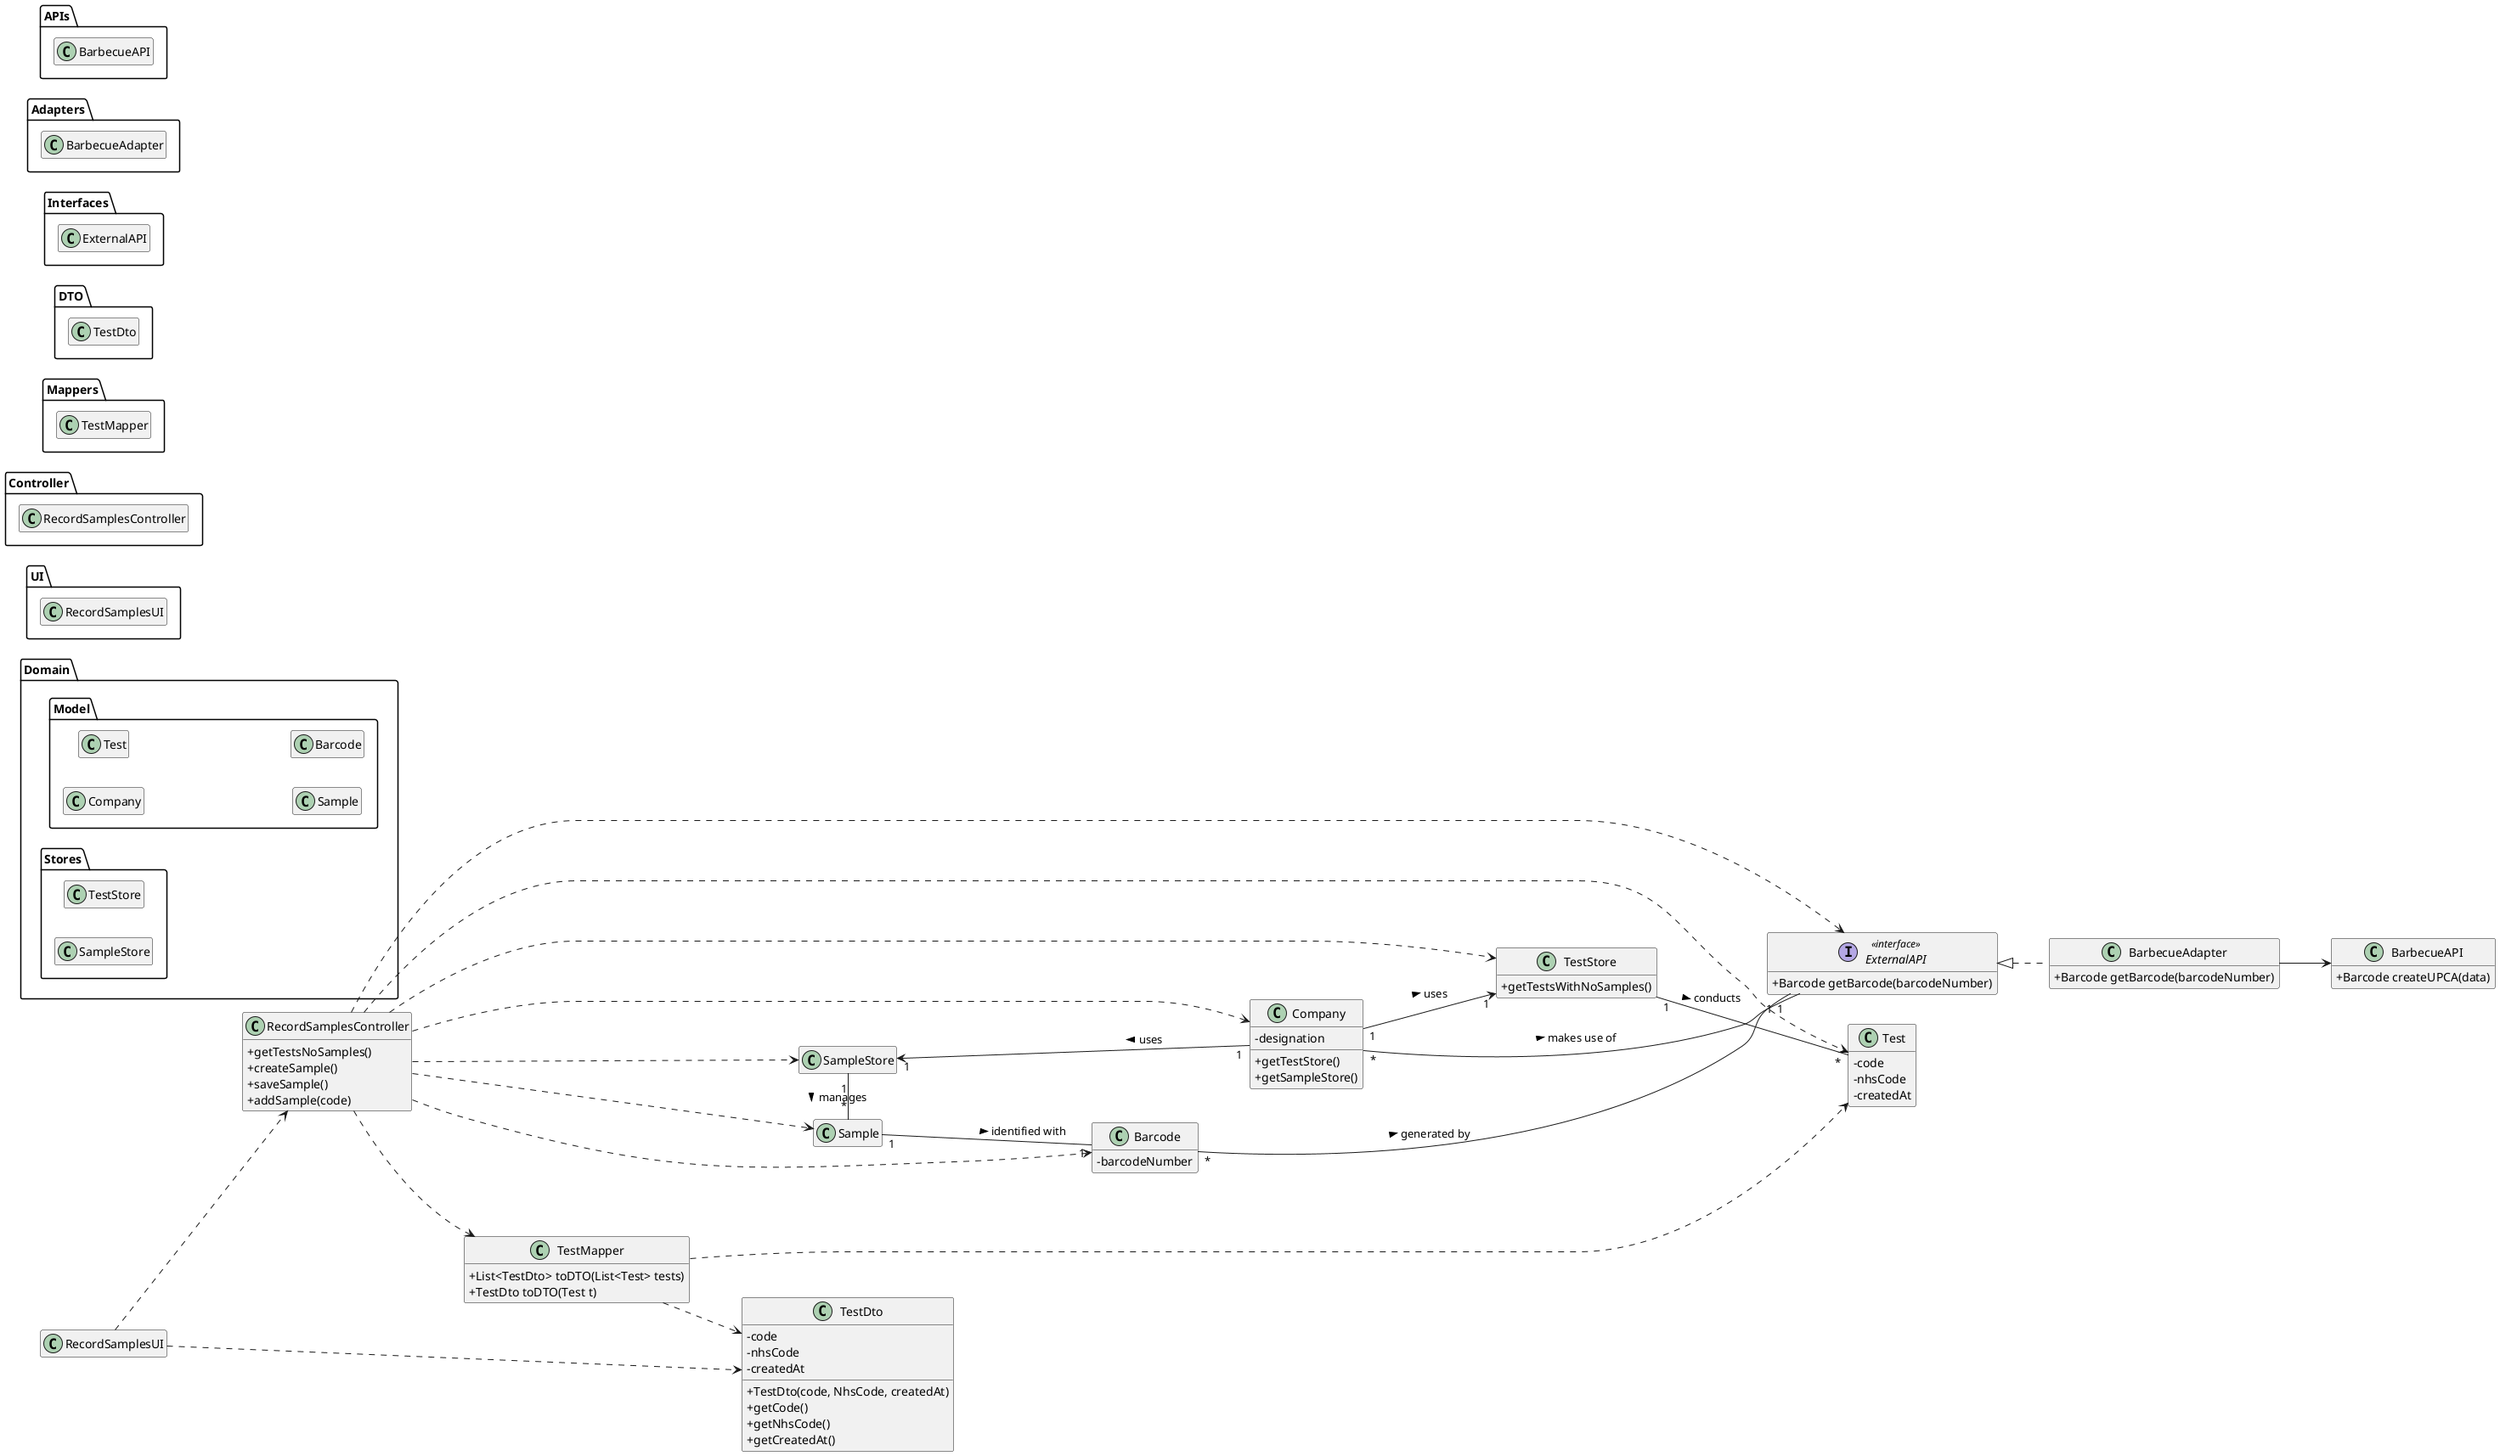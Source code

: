 @startuml

skinparam classAttributeIconSize 0
left to right direction
hide empty methods
hide empty attributes

package UI {
class RecordSamplesUI
}



package Controller {
class RecordSamplesController
}

package Domain {

package Model {
class Company
class Test
class Sample
class Barcode
}

package Stores {
class TestStore
class SampleStore
}

}

package Mappers {
class TestMapper
}

package DTO {
class TestDto
}

package Interfaces {
class ExternalAPI
}

package Adapters {
class BarbecueAdapter
}

package APIs {
class BarbecueAPI
}



class RecordSamplesUI {}

class RecordSamplesController {
+getTestsNoSamples()
+createSample()
+saveSample()
+addSample(code)
}

class Company {
-designation
+getTestStore()
+getSampleStore()
}

class TestStore {
+getTestsWithNoSamples()
}

class TestMapper {
+List<TestDto> toDTO(List<Test> tests)
+TestDto toDTO(Test t)
}

class TestDto {
- code
- nhsCode
- createdAt
+TestDto(code, NhsCode, createdAt)
+getCode()
+getNhsCode()
+getCreatedAt()
}

class Test {
- code
- nhsCode
- createdAt
}

class Sample {}

class SampleStore {}

class Barcode {
- barcodeNumber
}

interface ExternalAPI <<interface>> {
+Barcode getBarcode(barcodeNumber)
}

class BarbecueAdapter {
+Barcode getBarcode(barcodeNumber)
}

class BarbecueAPI{
+Barcode createUPCA(data)
}


RecordSamplesUI ..> RecordSamplesController
RecordSamplesUI ..> TestDto
RecordSamplesController ..> TestMapper
RecordSamplesController ...> TestStore
RecordSamplesController ...> SampleStore
RecordSamplesController ...> Company
RecordSamplesController ..> Test
RecordSamplesController ..> Barcode
RecordSamplesController ..> ExternalAPI
TestMapper ..> Test
TestMapper ..> TestDto
RecordSamplesController ..> Sample
Company "1" ---> "1" SampleStore : uses >
SampleStore "1" - "*" Sample : manages >
TestStore "1" -- "*" Test : conducts >
Company "1" --> "1" TestStore : uses >
Sample "1" -- "1" Barcode : identified with >
Barcode "*" --- "1" ExternalAPI : generated by >
Company "*" --- "1" ExternalAPI : makes use of >

class BarbecueAdapter implements ExternalAPI

Barcode -[hidden]down-> Company


BarbecueAdapter --> BarbecueAPI







@enduml